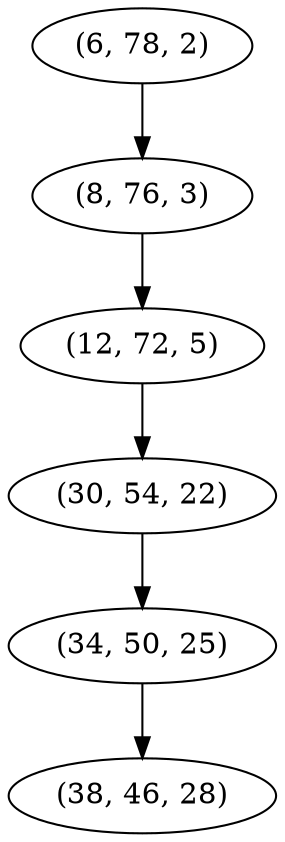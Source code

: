 digraph tree {
    "(6, 78, 2)";
    "(8, 76, 3)";
    "(12, 72, 5)";
    "(30, 54, 22)";
    "(34, 50, 25)";
    "(38, 46, 28)";
    "(6, 78, 2)" -> "(8, 76, 3)";
    "(8, 76, 3)" -> "(12, 72, 5)";
    "(12, 72, 5)" -> "(30, 54, 22)";
    "(30, 54, 22)" -> "(34, 50, 25)";
    "(34, 50, 25)" -> "(38, 46, 28)";
}
